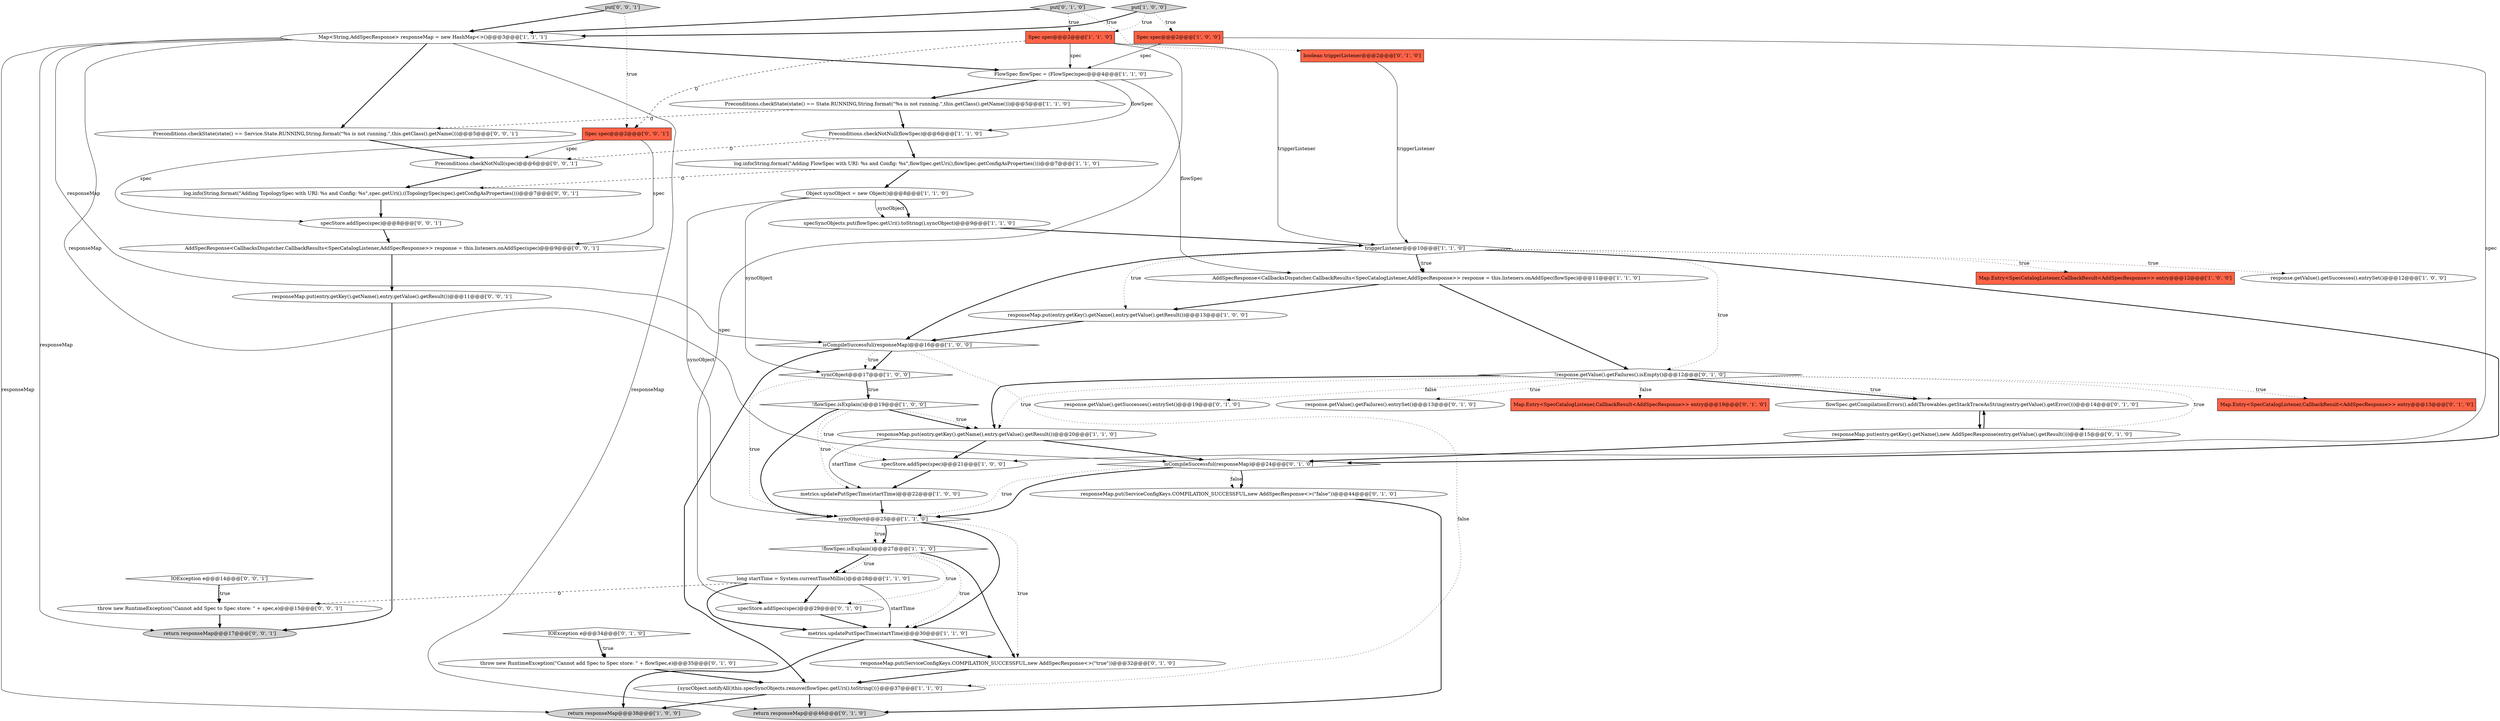 digraph {
44 [style = filled, label = "return responseMap@@@17@@@['0', '0', '1']", fillcolor = lightgray, shape = ellipse image = "AAA0AAABBB3BBB"];
50 [style = filled, label = "put['0', '0', '1']", fillcolor = lightgray, shape = diamond image = "AAA0AAABBB3BBB"];
8 [style = filled, label = "FlowSpec flowSpec = (FlowSpec)spec@@@4@@@['1', '1', '0']", fillcolor = white, shape = ellipse image = "AAA0AAABBB1BBB"];
21 [style = filled, label = "!flowSpec.isExplain()@@@27@@@['1', '1', '0']", fillcolor = white, shape = diamond image = "AAA0AAABBB1BBB"];
28 [style = filled, label = "Map.Entry<SpecCatalogListener,CallbackResult<AddSpecResponse>> entry@@@13@@@['0', '1', '0']", fillcolor = tomato, shape = box image = "AAA0AAABBB2BBB"];
12 [style = filled, label = "long startTime = System.currentTimeMillis()@@@28@@@['1', '1', '0']", fillcolor = white, shape = ellipse image = "AAA0AAABBB1BBB"];
16 [style = filled, label = "Map<String,AddSpecResponse> responseMap = new HashMap<>()@@@3@@@['1', '1', '1']", fillcolor = white, shape = ellipse image = "AAA0AAABBB1BBB"];
43 [style = filled, label = "Spec spec@@@2@@@['0', '0', '1']", fillcolor = tomato, shape = box image = "AAA0AAABBB3BBB"];
35 [style = filled, label = "responseMap.put(ServiceConfigKeys.COMPILATION_SUCCESSFUL,new AddSpecResponse<>(\"true\"))@@@32@@@['0', '1', '0']", fillcolor = white, shape = ellipse image = "AAA0AAABBB2BBB"];
24 [style = filled, label = "{syncObject.notifyAll()this.specSyncObjects.remove(flowSpec.getUri().toString())}@@@37@@@['1', '1', '0']", fillcolor = white, shape = ellipse image = "AAA0AAABBB1BBB"];
1 [style = filled, label = "specSyncObjects.put(flowSpec.getUri().toString(),syncObject)@@@9@@@['1', '1', '0']", fillcolor = white, shape = ellipse image = "AAA0AAABBB1BBB"];
46 [style = filled, label = "specStore.addSpec(spec)@@@8@@@['0', '0', '1']", fillcolor = white, shape = ellipse image = "AAA0AAABBB3BBB"];
17 [style = filled, label = "Spec spec@@@2@@@['1', '1', '0']", fillcolor = tomato, shape = box image = "AAA0AAABBB1BBB"];
36 [style = filled, label = "responseMap.put(ServiceConfigKeys.COMPILATION_SUCCESSFUL,new AddSpecResponse<>(\"false\"))@@@44@@@['0', '1', '0']", fillcolor = white, shape = ellipse image = "AAA0AAABBB2BBB"];
31 [style = filled, label = "return responseMap@@@46@@@['0', '1', '0']", fillcolor = lightgray, shape = ellipse image = "AAA0AAABBB2BBB"];
37 [style = filled, label = "put['0', '1', '0']", fillcolor = lightgray, shape = diamond image = "AAA0AAABBB2BBB"];
0 [style = filled, label = "metrics.updatePutSpecTime(startTime)@@@22@@@['1', '0', '0']", fillcolor = white, shape = ellipse image = "AAA0AAABBB1BBB"];
29 [style = filled, label = "response.getValue().getSuccesses().entrySet()@@@19@@@['0', '1', '0']", fillcolor = white, shape = ellipse image = "AAA0AAABBB2BBB"];
32 [style = filled, label = "boolean triggerListener@@@2@@@['0', '1', '0']", fillcolor = tomato, shape = box image = "AAA0AAABBB2BBB"];
22 [style = filled, label = "return responseMap@@@38@@@['1', '0', '0']", fillcolor = lightgray, shape = ellipse image = "AAA0AAABBB1BBB"];
3 [style = filled, label = "Spec spec@@@2@@@['1', '0', '0']", fillcolor = tomato, shape = box image = "AAA0AAABBB1BBB"];
5 [style = filled, label = "Preconditions.checkNotNull(flowSpec)@@@6@@@['1', '1', '0']", fillcolor = white, shape = ellipse image = "AAA0AAABBB1BBB"];
7 [style = filled, label = "response.getValue().getSuccesses().entrySet()@@@12@@@['1', '0', '0']", fillcolor = white, shape = ellipse image = "AAA0AAABBB1BBB"];
19 [style = filled, label = "isCompileSuccessful(responseMap)@@@16@@@['1', '0', '0']", fillcolor = white, shape = diamond image = "AAA0AAABBB1BBB"];
27 [style = filled, label = "isCompileSuccessful(responseMap)@@@24@@@['0', '1', '0']", fillcolor = white, shape = diamond image = "AAA0AAABBB2BBB"];
25 [style = filled, label = "syncObject@@@25@@@['1', '1', '0']", fillcolor = white, shape = diamond image = "AAA0AAABBB1BBB"];
33 [style = filled, label = "flowSpec.getCompilationErrors().add(Throwables.getStackTraceAsString(entry.getValue().getError()))@@@14@@@['0', '1', '0']", fillcolor = white, shape = ellipse image = "AAA1AAABBB2BBB"];
38 [style = filled, label = "response.getValue().getFailures().entrySet()@@@13@@@['0', '1', '0']", fillcolor = white, shape = ellipse image = "AAA1AAABBB2BBB"];
26 [style = filled, label = "syncObject@@@17@@@['1', '0', '0']", fillcolor = white, shape = diamond image = "AAA0AAABBB1BBB"];
52 [style = filled, label = "throw new RuntimeException(\"Cannot add Spec to Spec store: \" + spec,e)@@@15@@@['0', '0', '1']", fillcolor = white, shape = ellipse image = "AAA0AAABBB3BBB"];
30 [style = filled, label = "Map.Entry<SpecCatalogListener,CallbackResult<AddSpecResponse>> entry@@@19@@@['0', '1', '0']", fillcolor = tomato, shape = box image = "AAA1AAABBB2BBB"];
39 [style = filled, label = "!response.getValue().getFailures().isEmpty()@@@12@@@['0', '1', '0']", fillcolor = white, shape = diamond image = "AAA0AAABBB2BBB"];
14 [style = filled, label = "AddSpecResponse<CallbacksDispatcher.CallbackResults<SpecCatalogListener,AddSpecResponse>> response = this.listeners.onAddSpec(flowSpec)@@@11@@@['1', '1', '0']", fillcolor = white, shape = ellipse image = "AAA0AAABBB1BBB"];
48 [style = filled, label = "IOException e@@@14@@@['0', '0', '1']", fillcolor = white, shape = diamond image = "AAA0AAABBB3BBB"];
11 [style = filled, label = "responseMap.put(entry.getKey().getName(),entry.getValue().getResult())@@@13@@@['1', '0', '0']", fillcolor = white, shape = ellipse image = "AAA0AAABBB1BBB"];
13 [style = filled, label = "Preconditions.checkState(state() == State.RUNNING,String.format(\"%s is not running.\",this.getClass().getName()))@@@5@@@['1', '1', '0']", fillcolor = white, shape = ellipse image = "AAA0AAABBB1BBB"];
2 [style = filled, label = "responseMap.put(entry.getKey().getName(),entry.getValue().getResult())@@@20@@@['1', '1', '0']", fillcolor = white, shape = ellipse image = "AAA0AAABBB1BBB"];
51 [style = filled, label = "log.info(String.format(\"Adding TopologySpec with URI: %s and Config: %s\",spec.getUri(),((TopologySpec)spec).getConfigAsProperties()))@@@7@@@['0', '0', '1']", fillcolor = white, shape = ellipse image = "AAA0AAABBB3BBB"];
18 [style = filled, label = "Object syncObject = new Object()@@@8@@@['1', '1', '0']", fillcolor = white, shape = ellipse image = "AAA0AAABBB1BBB"];
4 [style = filled, label = "triggerListener@@@10@@@['1', '1', '0']", fillcolor = white, shape = diamond image = "AAA0AAABBB1BBB"];
10 [style = filled, label = "metrics.updatePutSpecTime(startTime)@@@30@@@['1', '1', '0']", fillcolor = white, shape = ellipse image = "AAA0AAABBB1BBB"];
20 [style = filled, label = "specStore.addSpec(spec)@@@21@@@['1', '0', '0']", fillcolor = white, shape = ellipse image = "AAA0AAABBB1BBB"];
49 [style = filled, label = "responseMap.put(entry.getKey().getName(),entry.getValue().getResult())@@@11@@@['0', '0', '1']", fillcolor = white, shape = ellipse image = "AAA0AAABBB3BBB"];
6 [style = filled, label = "log.info(String.format(\"Adding FlowSpec with URI: %s and Config: %s\",flowSpec.getUri(),flowSpec.getConfigAsProperties()))@@@7@@@['1', '1', '0']", fillcolor = white, shape = ellipse image = "AAA0AAABBB1BBB"];
42 [style = filled, label = "throw new RuntimeException(\"Cannot add Spec to Spec store: \" + flowSpec,e)@@@35@@@['0', '1', '0']", fillcolor = white, shape = ellipse image = "AAA0AAABBB2BBB"];
23 [style = filled, label = "!flowSpec.isExplain()@@@19@@@['1', '0', '0']", fillcolor = white, shape = diamond image = "AAA0AAABBB1BBB"];
53 [style = filled, label = "Preconditions.checkState(state() == Service.State.RUNNING,String.format(\"%s is not running.\",this.getClass().getName()))@@@5@@@['0', '0', '1']", fillcolor = white, shape = ellipse image = "AAA0AAABBB3BBB"];
41 [style = filled, label = "IOException e@@@34@@@['0', '1', '0']", fillcolor = white, shape = diamond image = "AAA0AAABBB2BBB"];
9 [style = filled, label = "Map.Entry<SpecCatalogListener,CallbackResult<AddSpecResponse>> entry@@@12@@@['1', '0', '0']", fillcolor = tomato, shape = box image = "AAA0AAABBB1BBB"];
47 [style = filled, label = "AddSpecResponse<CallbacksDispatcher.CallbackResults<SpecCatalogListener,AddSpecResponse>> response = this.listeners.onAddSpec(spec)@@@9@@@['0', '0', '1']", fillcolor = white, shape = ellipse image = "AAA0AAABBB3BBB"];
45 [style = filled, label = "Preconditions.checkNotNull(spec)@@@6@@@['0', '0', '1']", fillcolor = white, shape = ellipse image = "AAA0AAABBB3BBB"];
34 [style = filled, label = "responseMap.put(entry.getKey().getName(),new AddSpecResponse(entry.getValue().getResult()))@@@15@@@['0', '1', '0']", fillcolor = white, shape = ellipse image = "AAA1AAABBB2BBB"];
40 [style = filled, label = "specStore.addSpec(spec)@@@29@@@['0', '1', '0']", fillcolor = white, shape = ellipse image = "AAA0AAABBB2BBB"];
15 [style = filled, label = "put['1', '0', '0']", fillcolor = lightgray, shape = diamond image = "AAA0AAABBB1BBB"];
23->2 [style = bold, label=""];
8->14 [style = solid, label="flowSpec"];
46->47 [style = bold, label=""];
16->22 [style = solid, label="responseMap"];
39->38 [style = dotted, label="true"];
25->10 [style = bold, label=""];
4->7 [style = dotted, label="true"];
23->2 [style = dotted, label="true"];
25->21 [style = dotted, label="true"];
16->44 [style = solid, label="responseMap"];
33->34 [style = bold, label=""];
0->25 [style = bold, label=""];
14->11 [style = bold, label=""];
17->8 [style = solid, label="spec"];
52->44 [style = bold, label=""];
21->40 [style = dotted, label="true"];
26->23 [style = dotted, label="true"];
17->43 [style = dashed, label="0"];
12->10 [style = bold, label=""];
4->19 [style = bold, label=""];
37->32 [style = dotted, label="true"];
23->0 [style = dotted, label="true"];
4->39 [style = dotted, label="true"];
15->16 [style = bold, label=""];
2->0 [style = solid, label="startTime"];
26->23 [style = bold, label=""];
50->16 [style = bold, label=""];
4->9 [style = dotted, label="true"];
43->46 [style = solid, label="spec"];
51->46 [style = bold, label=""];
20->0 [style = bold, label=""];
16->19 [style = solid, label="responseMap"];
37->16 [style = bold, label=""];
5->6 [style = bold, label=""];
39->33 [style = bold, label=""];
39->34 [style = dotted, label="true"];
25->35 [style = dotted, label="true"];
27->25 [style = bold, label=""];
39->29 [style = dotted, label="false"];
23->20 [style = dotted, label="true"];
14->39 [style = bold, label=""];
16->27 [style = solid, label="responseMap"];
16->8 [style = bold, label=""];
13->53 [style = dashed, label="0"];
17->40 [style = solid, label="spec"];
16->53 [style = bold, label=""];
25->21 [style = bold, label=""];
18->1 [style = solid, label="syncObject"];
19->26 [style = bold, label=""];
39->30 [style = dotted, label="false"];
1->4 [style = bold, label=""];
2->27 [style = bold, label=""];
49->44 [style = bold, label=""];
27->25 [style = dotted, label="true"];
13->5 [style = bold, label=""];
18->26 [style = solid, label="syncObject"];
16->31 [style = solid, label="responseMap"];
15->17 [style = dotted, label="true"];
6->18 [style = bold, label=""];
23->25 [style = bold, label=""];
42->24 [style = bold, label=""];
19->24 [style = dotted, label="false"];
47->49 [style = bold, label=""];
6->51 [style = dashed, label="0"];
4->27 [style = bold, label=""];
4->11 [style = dotted, label="true"];
8->5 [style = solid, label="flowSpec"];
34->33 [style = bold, label=""];
19->24 [style = bold, label=""];
21->10 [style = dotted, label="true"];
50->43 [style = dotted, label="true"];
48->52 [style = bold, label=""];
10->22 [style = bold, label=""];
24->31 [style = bold, label=""];
39->33 [style = dotted, label="true"];
11->19 [style = bold, label=""];
53->45 [style = bold, label=""];
4->14 [style = dotted, label="true"];
8->13 [style = bold, label=""];
32->4 [style = solid, label="triggerListener"];
17->4 [style = solid, label="triggerListener"];
3->20 [style = solid, label="spec"];
41->42 [style = dotted, label="true"];
18->1 [style = bold, label=""];
21->35 [style = bold, label=""];
35->24 [style = bold, label=""];
37->17 [style = dotted, label="true"];
19->26 [style = dotted, label="true"];
27->36 [style = dotted, label="false"];
18->25 [style = solid, label="syncObject"];
43->47 [style = solid, label="spec"];
39->2 [style = bold, label=""];
10->35 [style = bold, label=""];
26->25 [style = dotted, label="true"];
39->28 [style = dotted, label="true"];
12->10 [style = solid, label="startTime"];
21->12 [style = bold, label=""];
24->22 [style = bold, label=""];
40->10 [style = bold, label=""];
27->36 [style = bold, label=""];
39->2 [style = dotted, label="true"];
12->52 [style = dashed, label="0"];
36->31 [style = bold, label=""];
45->51 [style = bold, label=""];
2->20 [style = bold, label=""];
48->52 [style = dotted, label="true"];
41->42 [style = bold, label=""];
4->14 [style = bold, label=""];
5->45 [style = dashed, label="0"];
21->12 [style = dotted, label="true"];
3->8 [style = solid, label="spec"];
43->45 [style = solid, label="spec"];
12->40 [style = bold, label=""];
15->3 [style = dotted, label="true"];
34->27 [style = bold, label=""];
}
